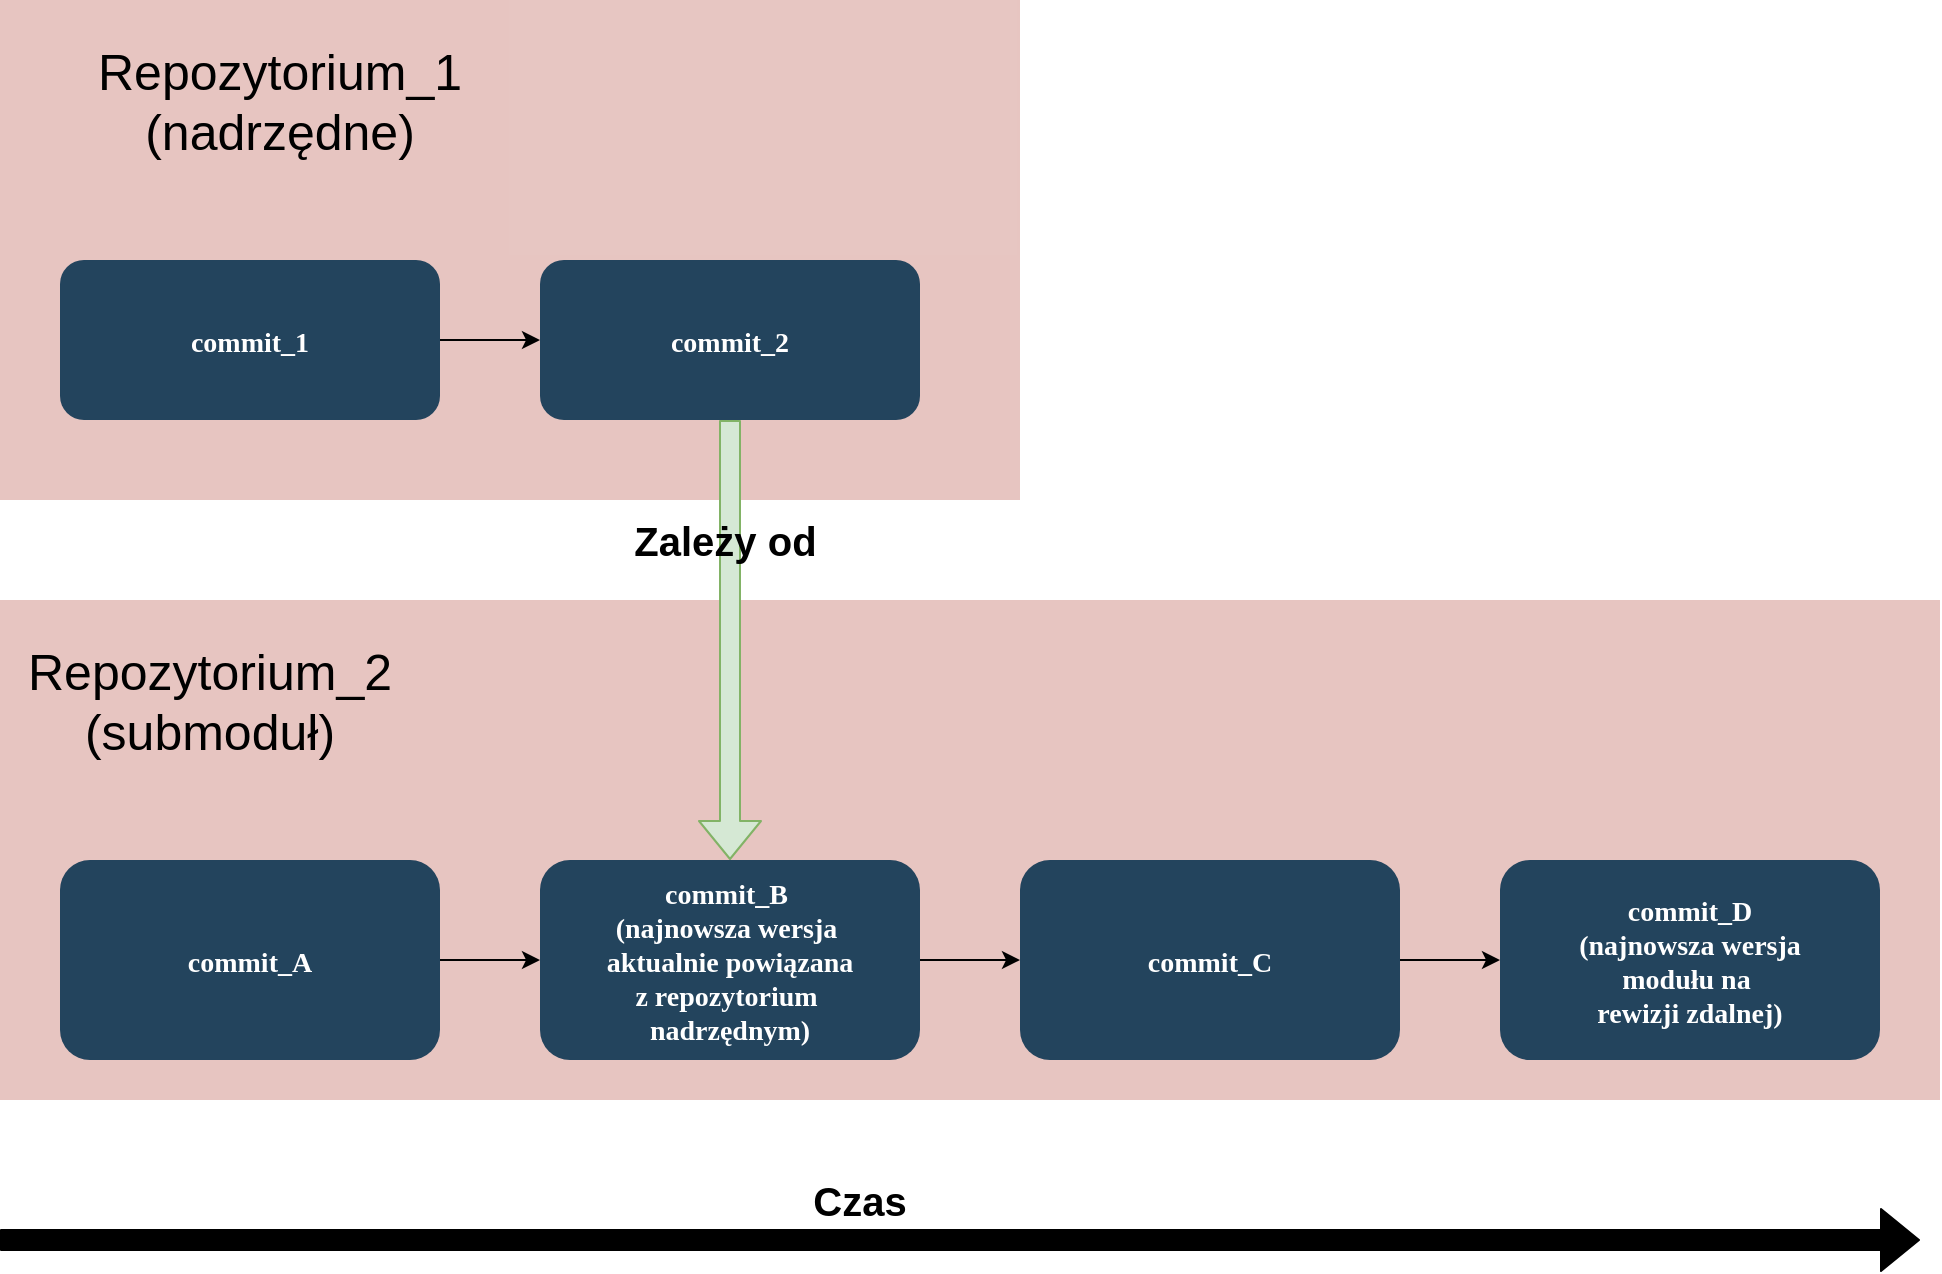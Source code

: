 <mxfile version="12.3.9" type="device" pages="1"><diagram name="Page-1" id="2c0d36ab-eaac-3732-788b-9136903baeff"><mxGraphModel dx="2062" dy="1122" grid="1" gridSize="10" guides="1" tooltips="1" connect="1" arrows="1" fold="1" page="1" pageScale="1.5" pageWidth="700" pageHeight="500" background="#ffffff" math="0" shadow="0"><root><mxCell id="0"/><mxCell id="1" parent="0"/><mxCell id="123" value="" style="fillColor=#AE4132;strokeColor=none;opacity=30;" parent="1" vertex="1"><mxGeometry x="70" y="30" width="510" height="250" as="geometry"/></mxCell><mxCell id="2" value="commit_1" style="rounded=1;fillColor=#23445D;gradientColor=none;strokeColor=none;fontColor=#FFFFFF;fontStyle=1;fontFamily=Tahoma;fontSize=14" parent="1" vertex="1"><mxGeometry x="100" y="160" width="190" height="80" as="geometry"/></mxCell><mxCell id="8F-GoaN0x23xI-RHp9oM-123" value="commit_2" style="rounded=1;fillColor=#23445D;gradientColor=none;strokeColor=none;fontColor=#FFFFFF;fontStyle=1;fontFamily=Tahoma;fontSize=14" parent="1" vertex="1"><mxGeometry x="340" y="160" width="190" height="80" as="geometry"/></mxCell><mxCell id="8F-GoaN0x23xI-RHp9oM-124" value="&lt;font style=&quot;font-size: 25px&quot;&gt;Repozytorium_1&lt;br&gt;(nadrzędne)&lt;/font&gt;" style="text;html=1;strokeColor=none;fillColor=none;align=center;verticalAlign=middle;whiteSpace=wrap;rounded=0;" parent="1" vertex="1"><mxGeometry x="190" y="70" width="40" height="20" as="geometry"/></mxCell><mxCell id="8F-GoaN0x23xI-RHp9oM-126" value="" style="fillColor=#AE4132;strokeColor=none;opacity=30;" parent="1" vertex="1"><mxGeometry x="70" y="330" width="970" height="250" as="geometry"/></mxCell><mxCell id="8F-GoaN0x23xI-RHp9oM-127" value="commit_A" style="rounded=1;fillColor=#23445D;gradientColor=none;strokeColor=none;fontColor=#FFFFFF;fontStyle=1;fontFamily=Tahoma;fontSize=14" parent="1" vertex="1"><mxGeometry x="100" y="460" width="190" height="100" as="geometry"/></mxCell><mxCell id="8F-GoaN0x23xI-RHp9oM-128" value="commit_B &#10;(najnowsza wersja &#10;aktualnie powiązana&#10;z repozytorium &#10;nadrzędnym)" style="rounded=1;fillColor=#23445D;gradientColor=none;strokeColor=none;fontColor=#FFFFFF;fontStyle=1;fontFamily=Tahoma;fontSize=14" parent="1" vertex="1"><mxGeometry x="340" y="460" width="190" height="100" as="geometry"/></mxCell><mxCell id="8F-GoaN0x23xI-RHp9oM-129" value="&lt;font style=&quot;font-size: 25px&quot;&gt;Repozytorium_2 (submoduł)&lt;/font&gt;" style="text;html=1;strokeColor=none;fillColor=none;align=center;verticalAlign=middle;whiteSpace=wrap;rounded=0;" parent="1" vertex="1"><mxGeometry x="155" y="370" width="40" height="20" as="geometry"/></mxCell><mxCell id="8F-GoaN0x23xI-RHp9oM-131" value="commit_C" style="rounded=1;fillColor=#23445D;gradientColor=none;strokeColor=none;fontColor=#FFFFFF;fontStyle=1;fontFamily=Tahoma;fontSize=14" parent="1" vertex="1"><mxGeometry x="580" y="460" width="190" height="100" as="geometry"/></mxCell><mxCell id="8F-GoaN0x23xI-RHp9oM-132" value="commit_D&#10;(najnowsza wersja &#10;modułu na &#10;rewizji zdalnej)" style="rounded=1;fillColor=#23445D;gradientColor=none;strokeColor=none;fontColor=#FFFFFF;fontStyle=1;fontFamily=Tahoma;fontSize=14" parent="1" vertex="1"><mxGeometry x="820" y="460" width="190" height="100" as="geometry"/></mxCell><mxCell id="8F-GoaN0x23xI-RHp9oM-133" value="" style="endArrow=classic;html=1;entryX=0;entryY=0.5;entryDx=0;entryDy=0;" parent="1" source="8F-GoaN0x23xI-RHp9oM-127" target="8F-GoaN0x23xI-RHp9oM-128" edge="1"><mxGeometry width="50" height="50" relative="1" as="geometry"><mxPoint x="70" y="650" as="sourcePoint"/><mxPoint x="120" y="600" as="targetPoint"/></mxGeometry></mxCell><mxCell id="8F-GoaN0x23xI-RHp9oM-134" value="" style="endArrow=classic;html=1;exitX=1;exitY=0.5;exitDx=0;exitDy=0;" parent="1" source="8F-GoaN0x23xI-RHp9oM-128" target="8F-GoaN0x23xI-RHp9oM-131" edge="1"><mxGeometry width="50" height="50" relative="1" as="geometry"><mxPoint x="300" y="510" as="sourcePoint"/><mxPoint x="350" y="510" as="targetPoint"/><Array as="points"/></mxGeometry></mxCell><mxCell id="8F-GoaN0x23xI-RHp9oM-135" value="" style="endArrow=classic;html=1;exitX=1;exitY=0.5;exitDx=0;exitDy=0;entryX=0;entryY=0.5;entryDx=0;entryDy=0;" parent="1" source="8F-GoaN0x23xI-RHp9oM-131" target="8F-GoaN0x23xI-RHp9oM-132" edge="1"><mxGeometry width="50" height="50" relative="1" as="geometry"><mxPoint x="540" y="510" as="sourcePoint"/><mxPoint x="590" y="510" as="targetPoint"/><Array as="points"/></mxGeometry></mxCell><mxCell id="8F-GoaN0x23xI-RHp9oM-136" value="" style="endArrow=classic;html=1;entryX=0;entryY=0.5;entryDx=0;entryDy=0;exitX=1;exitY=0.5;exitDx=0;exitDy=0;" parent="1" source="2" target="8F-GoaN0x23xI-RHp9oM-123" edge="1"><mxGeometry width="50" height="50" relative="1" as="geometry"><mxPoint x="70" y="630" as="sourcePoint"/><mxPoint x="120" y="600" as="targetPoint"/><Array as="points"/></mxGeometry></mxCell><mxCell id="8F-GoaN0x23xI-RHp9oM-137" value="" style="shape=flexArrow;endArrow=classic;html=1;fillColor=#d5e8d4;strokeColor=#82b366;" parent="1" source="8F-GoaN0x23xI-RHp9oM-123" target="8F-GoaN0x23xI-RHp9oM-128" edge="1"><mxGeometry width="50" height="50" relative="1" as="geometry"><mxPoint x="470" y="320" as="sourcePoint"/><mxPoint x="120" y="600" as="targetPoint"/></mxGeometry></mxCell><mxCell id="8F-GoaN0x23xI-RHp9oM-139" value="&lt;b&gt;&lt;font style=&quot;font-size: 20px&quot;&gt;Zależy od&amp;nbsp;&lt;/font&gt;&lt;/b&gt;" style="text;html=1;align=center;verticalAlign=middle;resizable=0;points=[];;labelBackgroundColor=none;" parent="8F-GoaN0x23xI-RHp9oM-137" vertex="1" connectable="0"><mxGeometry x="-0.309" y="-1" relative="1" as="geometry"><mxPoint x="1" y="-16" as="offset"/></mxGeometry></mxCell><mxCell id="8F-GoaN0x23xI-RHp9oM-141" value="" style="shape=flexArrow;endArrow=classic;html=1;fillColor=#000000;" parent="1" edge="1"><mxGeometry width="50" height="50" relative="1" as="geometry"><mxPoint x="70" y="650" as="sourcePoint"/><mxPoint x="1030" y="650" as="targetPoint"/></mxGeometry></mxCell><mxCell id="8F-GoaN0x23xI-RHp9oM-142" value="&lt;font style=&quot;font-size: 20px&quot;&gt;&lt;b&gt;Czas&lt;/b&gt;&lt;/font&gt;" style="text;html=1;strokeColor=none;fillColor=none;align=center;verticalAlign=middle;whiteSpace=wrap;rounded=0;labelBackgroundColor=none;" parent="1" vertex="1"><mxGeometry x="480" y="620" width="40" height="20" as="geometry"/></mxCell></root></mxGraphModel></diagram></mxfile>